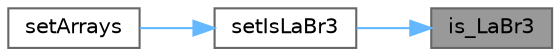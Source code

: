 digraph "is_LaBr3"
{
 // LATEX_PDF_SIZE
  bgcolor="transparent";
  edge [fontname=Helvetica,fontsize=10,labelfontname=Helvetica,labelfontsize=10];
  node [fontname=Helvetica,fontsize=10,shape=box,height=0.2,width=0.4];
  rankdir="RL";
  Node1 [id="Node000001",label="is_LaBr3",height=0.2,width=0.4,color="gray40", fillcolor="grey60", style="filled", fontcolor="black",tooltip=" "];
  Node1 -> Node2 [id="edge1_Node000001_Node000002",dir="back",color="steelblue1",style="solid",tooltip=" "];
  Node2 [id="Node000002",label="setIsLaBr3",height=0.2,width=0.4,color="grey40", fillcolor="white", style="filled",URL="$utils_8hpp.html#abbdcfffc819604d3555294f8e0b54e94",tooltip=" "];
  Node2 -> Node3 [id="edge2_Node000002_Node000003",dir="back",color="steelblue1",style="solid",tooltip=" "];
  Node3 [id="Node000003",label="setArrays",height=0.2,width=0.4,color="grey40", fillcolor="white", style="filled",URL="$utils_8hpp.html#a71db5da3a28ad66a42c733305b6df5ec",tooltip=" "];
}
